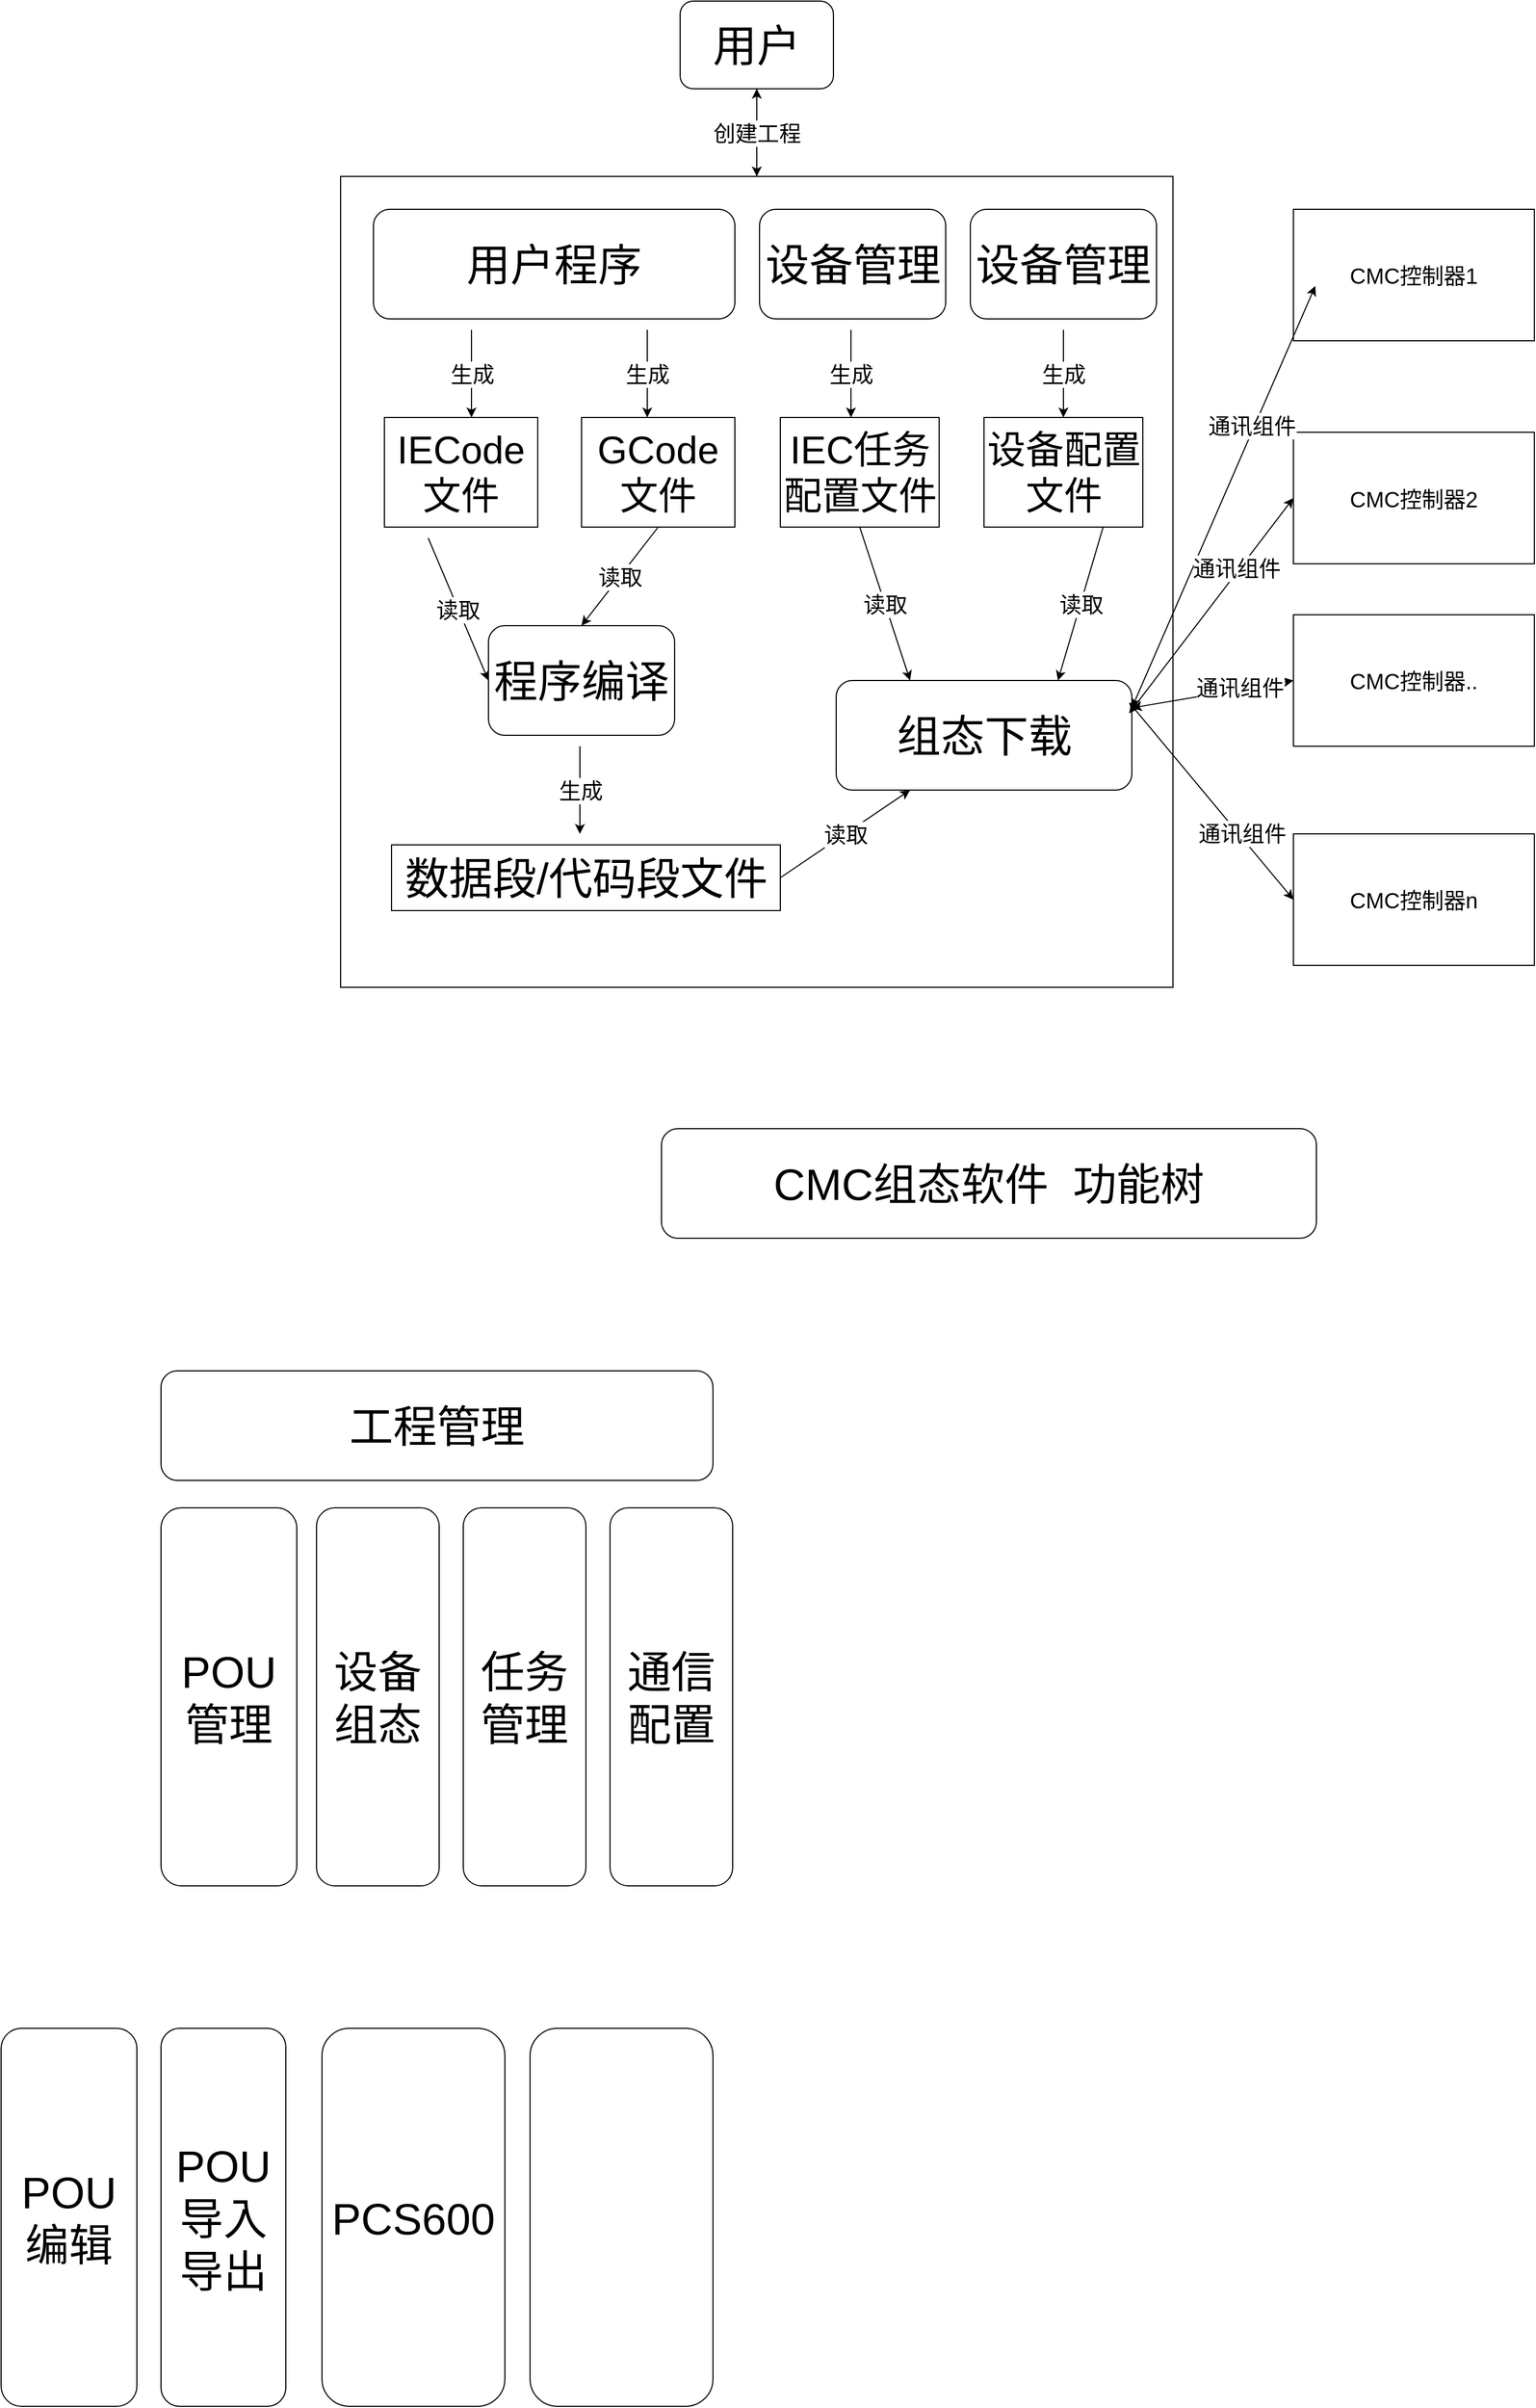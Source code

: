 <mxfile version="12.2.3" type="github" pages="1">
  <diagram id="8eFCHStxxwOZdWIUavua" name="Page-1">
    <mxGraphModel dx="2067" dy="2239" grid="1" gridSize="10" guides="1" tooltips="1" connect="1" arrows="1" fold="1" page="1" pageScale="1" pageWidth="827" pageHeight="1169" math="0" shadow="0">
      <root>
        <mxCell id="0"/>
        <mxCell id="1" parent="0"/>
        <mxCell id="lSWwNBWewVUf58__QeLn-1" value="&lt;font style=&quot;font-size: 40px&quot;&gt;用户&lt;/font&gt;" style="rounded=1;whiteSpace=wrap;html=1;" vertex="1" parent="1">
          <mxGeometry x="570" y="-1120" width="140" height="80" as="geometry"/>
        </mxCell>
        <mxCell id="lSWwNBWewVUf58__QeLn-21" value="" style="edgeStyle=orthogonalEdgeStyle;rounded=0;orthogonalLoop=1;jettySize=auto;html=1;" edge="1" parent="1" source="lSWwNBWewVUf58__QeLn-2">
          <mxGeometry relative="1" as="geometry">
            <mxPoint x="640" y="-1040" as="targetPoint"/>
          </mxGeometry>
        </mxCell>
        <mxCell id="lSWwNBWewVUf58__QeLn-2" value="" style="rounded=0;whiteSpace=wrap;html=1;" vertex="1" parent="1">
          <mxGeometry x="260" y="-960" width="760" height="740" as="geometry"/>
        </mxCell>
        <mxCell id="lSWwNBWewVUf58__QeLn-3" value="&lt;font style=&quot;font-size: 20px&quot;&gt;创建工程&lt;/font&gt;" style="endArrow=classic;html=1;exitX=0.5;exitY=1;exitDx=0;exitDy=0;" edge="1" parent="1" source="lSWwNBWewVUf58__QeLn-1" target="lSWwNBWewVUf58__QeLn-2">
          <mxGeometry width="50" height="50" relative="1" as="geometry">
            <mxPoint x="360" y="-280" as="sourcePoint"/>
            <mxPoint x="410" y="-330" as="targetPoint"/>
          </mxGeometry>
        </mxCell>
        <mxCell id="lSWwNBWewVUf58__QeLn-8" value="&lt;font style=&quot;font-size: 40px&quot;&gt;用户程序&lt;/font&gt;" style="rounded=1;whiteSpace=wrap;html=1;" vertex="1" parent="1">
          <mxGeometry x="290" y="-930" width="330" height="100" as="geometry"/>
        </mxCell>
        <mxCell id="lSWwNBWewVUf58__QeLn-11" value="&lt;div&gt;&lt;font style=&quot;font-size: 35px&quot;&gt;IECode&lt;/font&gt;&lt;/div&gt;&lt;div&gt;&lt;font style=&quot;font-size: 35px&quot;&gt;文件&lt;br&gt;&lt;/font&gt;&lt;/div&gt;" style="rounded=0;whiteSpace=wrap;html=1;" vertex="1" parent="1">
          <mxGeometry x="300" y="-740" width="140" height="100" as="geometry"/>
        </mxCell>
        <mxCell id="lSWwNBWewVUf58__QeLn-12" value="&lt;div&gt;&lt;font style=&quot;font-size: 35px&quot;&gt;GCode&lt;/font&gt;&lt;/div&gt;&lt;div&gt;&lt;font style=&quot;font-size: 35px&quot;&gt;文件&lt;br&gt;&lt;/font&gt;&lt;/div&gt;" style="rounded=0;whiteSpace=wrap;html=1;" vertex="1" parent="1">
          <mxGeometry x="480" y="-740" width="140" height="100" as="geometry"/>
        </mxCell>
        <mxCell id="lSWwNBWewVUf58__QeLn-14" value="&lt;font style=&quot;font-size: 40px&quot;&gt;设备管理&lt;/font&gt;" style="rounded=1;whiteSpace=wrap;html=1;" vertex="1" parent="1">
          <mxGeometry x="835" y="-930" width="170" height="100" as="geometry"/>
        </mxCell>
        <mxCell id="lSWwNBWewVUf58__QeLn-15" value="&lt;div&gt;&lt;font style=&quot;font-size: 35px&quot;&gt;设备配置&lt;/font&gt;&lt;/div&gt;&lt;div&gt;&lt;font style=&quot;font-size: 35px&quot;&gt;文件&lt;br&gt;&lt;/font&gt;&lt;/div&gt;" style="rounded=0;whiteSpace=wrap;html=1;" vertex="1" parent="1">
          <mxGeometry x="847.5" y="-740" width="145" height="100" as="geometry"/>
        </mxCell>
        <mxCell id="lSWwNBWewVUf58__QeLn-16" value="&lt;font style=&quot;font-size: 40px&quot;&gt;设备管理&lt;/font&gt;" style="rounded=1;whiteSpace=wrap;html=1;" vertex="1" parent="1">
          <mxGeometry x="642.5" y="-930" width="170" height="100" as="geometry"/>
        </mxCell>
        <mxCell id="lSWwNBWewVUf58__QeLn-17" value="&lt;div&gt;&lt;font style=&quot;font-size: 35px&quot;&gt;IEC任务&lt;/font&gt;&lt;/div&gt;&lt;div&gt;&lt;font style=&quot;font-size: 35px&quot;&gt;配置文件&lt;br&gt;&lt;/font&gt;&lt;/div&gt;" style="rounded=0;whiteSpace=wrap;html=1;" vertex="1" parent="1">
          <mxGeometry x="661.5" y="-740" width="145" height="100" as="geometry"/>
        </mxCell>
        <mxCell id="lSWwNBWewVUf58__QeLn-19" value="&lt;font style=&quot;font-size: 40px&quot;&gt;程序编译&lt;/font&gt;" style="rounded=1;whiteSpace=wrap;html=1;" vertex="1" parent="1">
          <mxGeometry x="395" y="-550" width="170" height="100" as="geometry"/>
        </mxCell>
        <mxCell id="lSWwNBWewVUf58__QeLn-22" value="生成" style="endArrow=classic;html=1;exitX=0.5;exitY=1;exitDx=0;exitDy=0;fontSize=20;" edge="1" parent="1">
          <mxGeometry width="50" height="50" relative="1" as="geometry">
            <mxPoint x="379.5" y="-820" as="sourcePoint"/>
            <mxPoint x="379.5" y="-740" as="targetPoint"/>
          </mxGeometry>
        </mxCell>
        <mxCell id="lSWwNBWewVUf58__QeLn-25" value="生成" style="endArrow=classic;html=1;exitX=0.5;exitY=1;exitDx=0;exitDy=0;fontSize=20;" edge="1" parent="1">
          <mxGeometry width="50" height="50" relative="1" as="geometry">
            <mxPoint x="540" y="-820" as="sourcePoint"/>
            <mxPoint x="540" y="-740" as="targetPoint"/>
          </mxGeometry>
        </mxCell>
        <mxCell id="lSWwNBWewVUf58__QeLn-26" value="生成" style="endArrow=classic;html=1;exitX=0.5;exitY=1;exitDx=0;exitDy=0;fontSize=20;" edge="1" parent="1">
          <mxGeometry width="50" height="50" relative="1" as="geometry">
            <mxPoint x="726" y="-820" as="sourcePoint"/>
            <mxPoint x="726" y="-740" as="targetPoint"/>
          </mxGeometry>
        </mxCell>
        <mxCell id="lSWwNBWewVUf58__QeLn-27" value="生成" style="endArrow=classic;html=1;exitX=0.5;exitY=1;exitDx=0;exitDy=0;fontSize=20;" edge="1" parent="1">
          <mxGeometry width="50" height="50" relative="1" as="geometry">
            <mxPoint x="920" y="-820" as="sourcePoint"/>
            <mxPoint x="920" y="-740" as="targetPoint"/>
          </mxGeometry>
        </mxCell>
        <mxCell id="lSWwNBWewVUf58__QeLn-28" value="读取" style="endArrow=classic;html=1;exitX=0.5;exitY=1;exitDx=0;exitDy=0;fontSize=20;entryX=0;entryY=0.5;entryDx=0;entryDy=0;" edge="1" parent="1" target="lSWwNBWewVUf58__QeLn-19">
          <mxGeometry width="50" height="50" relative="1" as="geometry">
            <mxPoint x="340" y="-630" as="sourcePoint"/>
            <mxPoint x="340" y="-550" as="targetPoint"/>
          </mxGeometry>
        </mxCell>
        <mxCell id="lSWwNBWewVUf58__QeLn-30" value="读取" style="endArrow=classic;html=1;exitX=0.5;exitY=1;exitDx=0;exitDy=0;fontSize=20;entryX=0.5;entryY=0;entryDx=0;entryDy=0;" edge="1" parent="1" target="lSWwNBWewVUf58__QeLn-19">
          <mxGeometry width="50" height="50" relative="1" as="geometry">
            <mxPoint x="550.0" y="-640" as="sourcePoint"/>
            <mxPoint x="610.0" y="-540" as="targetPoint"/>
          </mxGeometry>
        </mxCell>
        <mxCell id="lSWwNBWewVUf58__QeLn-31" value="生成" style="endArrow=classic;html=1;exitX=0.5;exitY=1;exitDx=0;exitDy=0;fontSize=20;" edge="1" parent="1">
          <mxGeometry width="50" height="50" relative="1" as="geometry">
            <mxPoint x="478.5" y="-440" as="sourcePoint"/>
            <mxPoint x="478.5" y="-360" as="targetPoint"/>
          </mxGeometry>
        </mxCell>
        <mxCell id="lSWwNBWewVUf58__QeLn-34" value="&lt;font style=&quot;font-size: 40px&quot;&gt;组态下载&lt;/font&gt;" style="rounded=1;whiteSpace=wrap;html=1;" vertex="1" parent="1">
          <mxGeometry x="712.5" y="-500" width="270" height="100" as="geometry"/>
        </mxCell>
        <mxCell id="lSWwNBWewVUf58__QeLn-35" value="&lt;font style=&quot;font-size: 40px&quot;&gt;数据段/代码段文件&lt;/font&gt;" style="rounded=0;whiteSpace=wrap;html=1;fontSize=20;" vertex="1" parent="1">
          <mxGeometry x="306.5" y="-350" width="355" height="60" as="geometry"/>
        </mxCell>
        <mxCell id="lSWwNBWewVUf58__QeLn-36" value="读取" style="endArrow=classic;html=1;exitX=0.5;exitY=1;exitDx=0;exitDy=0;fontSize=20;entryX=0.25;entryY=1;entryDx=0;entryDy=0;" edge="1" parent="1" target="lSWwNBWewVUf58__QeLn-34">
          <mxGeometry width="50" height="50" relative="1" as="geometry">
            <mxPoint x="661.5" y="-320" as="sourcePoint"/>
            <mxPoint x="716.5" y="-190" as="targetPoint"/>
          </mxGeometry>
        </mxCell>
        <mxCell id="lSWwNBWewVUf58__QeLn-37" value="读取" style="endArrow=classic;html=1;exitX=0.5;exitY=1;exitDx=0;exitDy=0;fontSize=20;entryX=0.25;entryY=0;entryDx=0;entryDy=0;" edge="1" parent="1" source="lSWwNBWewVUf58__QeLn-17" target="lSWwNBWewVUf58__QeLn-34">
          <mxGeometry width="50" height="50" relative="1" as="geometry">
            <mxPoint x="694" y="-540" as="sourcePoint"/>
            <mxPoint x="812.5" y="-620" as="targetPoint"/>
          </mxGeometry>
        </mxCell>
        <mxCell id="lSWwNBWewVUf58__QeLn-38" value="读取" style="endArrow=classic;html=1;exitX=0.75;exitY=1;exitDx=0;exitDy=0;fontSize=20;entryX=0.75;entryY=0;entryDx=0;entryDy=0;" edge="1" parent="1" source="lSWwNBWewVUf58__QeLn-15" target="lSWwNBWewVUf58__QeLn-34">
          <mxGeometry width="50" height="50" relative="1" as="geometry">
            <mxPoint x="744" y="-630.0" as="sourcePoint"/>
            <mxPoint x="790" y="-490" as="targetPoint"/>
          </mxGeometry>
        </mxCell>
        <mxCell id="lSWwNBWewVUf58__QeLn-39" value="CMC控制器1" style="rounded=0;whiteSpace=wrap;html=1;fontSize=20;" vertex="1" parent="1">
          <mxGeometry x="1130" y="-930" width="220" height="120" as="geometry"/>
        </mxCell>
        <mxCell id="lSWwNBWewVUf58__QeLn-42" value="CMC控制器2" style="rounded=0;whiteSpace=wrap;html=1;fontSize=20;" vertex="1" parent="1">
          <mxGeometry x="1130" y="-726.5" width="220" height="120" as="geometry"/>
        </mxCell>
        <mxCell id="lSWwNBWewVUf58__QeLn-43" value="CMC控制器.." style="rounded=0;whiteSpace=wrap;html=1;fontSize=20;" vertex="1" parent="1">
          <mxGeometry x="1130" y="-560" width="220" height="120" as="geometry"/>
        </mxCell>
        <mxCell id="lSWwNBWewVUf58__QeLn-45" value="CMC控制器n" style="rounded=0;whiteSpace=wrap;html=1;fontSize=20;" vertex="1" parent="1">
          <mxGeometry x="1130" y="-360" width="220" height="120" as="geometry"/>
        </mxCell>
        <mxCell id="lSWwNBWewVUf58__QeLn-46" value="" style="endArrow=classic;startArrow=classic;html=1;fontSize=20;exitX=1;exitY=0.25;exitDx=0;exitDy=0;" edge="1" parent="1" source="lSWwNBWewVUf58__QeLn-34">
          <mxGeometry width="50" height="50" relative="1" as="geometry">
            <mxPoint x="1100" y="-810" as="sourcePoint"/>
            <mxPoint x="1150" y="-860" as="targetPoint"/>
          </mxGeometry>
        </mxCell>
        <mxCell id="lSWwNBWewVUf58__QeLn-47" value="通讯组件" style="text;html=1;resizable=0;points=[];align=center;verticalAlign=middle;labelBackgroundColor=#ffffff;fontSize=20;" vertex="1" connectable="0" parent="lSWwNBWewVUf58__QeLn-46">
          <mxGeometry x="0.335" y="3" relative="1" as="geometry">
            <mxPoint as="offset"/>
          </mxGeometry>
        </mxCell>
        <mxCell id="lSWwNBWewVUf58__QeLn-48" value="" style="endArrow=classic;startArrow=classic;html=1;fontSize=20;entryX=0;entryY=0.5;entryDx=0;entryDy=0;" edge="1" parent="1" target="lSWwNBWewVUf58__QeLn-42">
          <mxGeometry width="50" height="50" relative="1" as="geometry">
            <mxPoint x="980" y="-470" as="sourcePoint"/>
            <mxPoint x="1160" y="-850" as="targetPoint"/>
          </mxGeometry>
        </mxCell>
        <mxCell id="lSWwNBWewVUf58__QeLn-49" value="通讯组件" style="text;html=1;resizable=0;points=[];align=center;verticalAlign=middle;labelBackgroundColor=#ffffff;fontSize=20;" vertex="1" connectable="0" parent="lSWwNBWewVUf58__QeLn-48">
          <mxGeometry x="0.335" y="3" relative="1" as="geometry">
            <mxPoint as="offset"/>
          </mxGeometry>
        </mxCell>
        <mxCell id="lSWwNBWewVUf58__QeLn-52" value="" style="endArrow=classic;startArrow=classic;html=1;fontSize=20;entryX=0;entryY=0.5;entryDx=0;entryDy=0;exitX=1;exitY=0.25;exitDx=0;exitDy=0;" edge="1" parent="1" source="lSWwNBWewVUf58__QeLn-34" target="lSWwNBWewVUf58__QeLn-43">
          <mxGeometry width="50" height="50" relative="1" as="geometry">
            <mxPoint x="990" y="-460" as="sourcePoint"/>
            <mxPoint x="1140" y="-656.5" as="targetPoint"/>
          </mxGeometry>
        </mxCell>
        <mxCell id="lSWwNBWewVUf58__QeLn-53" value="通讯组件" style="text;html=1;resizable=0;points=[];align=center;verticalAlign=middle;labelBackgroundColor=#ffffff;fontSize=20;" vertex="1" connectable="0" parent="lSWwNBWewVUf58__QeLn-52">
          <mxGeometry x="0.335" y="3" relative="1" as="geometry">
            <mxPoint as="offset"/>
          </mxGeometry>
        </mxCell>
        <mxCell id="lSWwNBWewVUf58__QeLn-55" value="" style="endArrow=classic;startArrow=classic;html=1;fontSize=20;entryX=0;entryY=0.5;entryDx=0;entryDy=0;" edge="1" parent="1" target="lSWwNBWewVUf58__QeLn-45">
          <mxGeometry width="50" height="50" relative="1" as="geometry">
            <mxPoint x="980" y="-480" as="sourcePoint"/>
            <mxPoint x="1140" y="-490" as="targetPoint"/>
          </mxGeometry>
        </mxCell>
        <mxCell id="lSWwNBWewVUf58__QeLn-56" value="通讯组件" style="text;html=1;resizable=0;points=[];align=center;verticalAlign=middle;labelBackgroundColor=#ffffff;fontSize=20;" vertex="1" connectable="0" parent="lSWwNBWewVUf58__QeLn-55">
          <mxGeometry x="0.335" y="3" relative="1" as="geometry">
            <mxPoint as="offset"/>
          </mxGeometry>
        </mxCell>
        <mxCell id="lSWwNBWewVUf58__QeLn-58" value="&lt;font style=&quot;font-size: 40px&quot;&gt;工程管理&lt;/font&gt;" style="rounded=1;whiteSpace=wrap;html=1;" vertex="1" parent="1">
          <mxGeometry x="96" y="130" width="504" height="100" as="geometry"/>
        </mxCell>
        <mxCell id="lSWwNBWewVUf58__QeLn-59" value="&lt;font style=&quot;font-size: 40px&quot;&gt;CMC组态软件&amp;nbsp; 功能树&lt;/font&gt;" style="rounded=1;whiteSpace=wrap;html=1;" vertex="1" parent="1">
          <mxGeometry x="553" y="-91" width="598" height="100" as="geometry"/>
        </mxCell>
        <mxCell id="lSWwNBWewVUf58__QeLn-60" value="&lt;p&gt;&lt;font style=&quot;font-size: 40px&quot; face=&quot;Helvetica&quot;&gt;POU管理&lt;/font&gt;&lt;/p&gt;" style="rounded=1;whiteSpace=wrap;textDirection=ltr;html=1;" vertex="1" parent="1">
          <mxGeometry x="96" y="255" width="124" height="345" as="geometry"/>
        </mxCell>
        <mxCell id="lSWwNBWewVUf58__QeLn-63" value="&lt;font style=&quot;font-size: 40px&quot;&gt;设备组态&lt;/font&gt;" style="rounded=1;whiteSpace=wrap;textDirection=ltr;html=1;" vertex="1" parent="1">
          <mxGeometry x="238" y="255" width="112" height="345" as="geometry"/>
        </mxCell>
        <mxCell id="lSWwNBWewVUf58__QeLn-64" value="&lt;p style=&quot;font-size: 40px&quot;&gt;任务管理&lt;/p&gt;" style="rounded=1;whiteSpace=wrap;textDirection=ltr;html=1;" vertex="1" parent="1">
          <mxGeometry x="372" y="255" width="112" height="345" as="geometry"/>
        </mxCell>
        <mxCell id="lSWwNBWewVUf58__QeLn-65" value="&lt;font style=&quot;font-size: 40px&quot;&gt;通信配置&lt;/font&gt;" style="rounded=1;whiteSpace=wrap;textDirection=ltr;html=1;" vertex="1" parent="1">
          <mxGeometry x="506" y="255" width="112" height="345" as="geometry"/>
        </mxCell>
        <mxCell id="lSWwNBWewVUf58__QeLn-66" value="&lt;p&gt;&lt;font style=&quot;font-size: 40px&quot; face=&quot;Helvetica&quot;&gt;POU编辑&lt;/font&gt;&lt;/p&gt;" style="rounded=1;whiteSpace=wrap;textDirection=ltr;html=1;" vertex="1" parent="1">
          <mxGeometry x="-50" y="730" width="124" height="345" as="geometry"/>
        </mxCell>
        <mxCell id="lSWwNBWewVUf58__QeLn-67" value="&lt;p&gt;&lt;font style=&quot;font-size: 40px&quot; face=&quot;Helvetica&quot;&gt;POU导入导出&lt;/font&gt;&lt;/p&gt;" style="rounded=1;whiteSpace=wrap;textDirection=ltr;html=1;" vertex="1" parent="1">
          <mxGeometry x="96" y="730" width="114" height="345" as="geometry"/>
        </mxCell>
        <mxCell id="lSWwNBWewVUf58__QeLn-68" value="&lt;font style=&quot;font-size: 40px&quot;&gt;PCS600&lt;/font&gt;" style="rounded=1;whiteSpace=wrap;textDirection=ltr;html=1;" vertex="1" parent="1">
          <mxGeometry x="243" y="730" width="167" height="345" as="geometry"/>
        </mxCell>
        <mxCell id="lSWwNBWewVUf58__QeLn-69" value="" style="rounded=1;whiteSpace=wrap;textDirection=ltr;html=1;" vertex="1" parent="1">
          <mxGeometry x="433" y="730" width="167" height="345" as="geometry"/>
        </mxCell>
      </root>
    </mxGraphModel>
  </diagram>
</mxfile>
